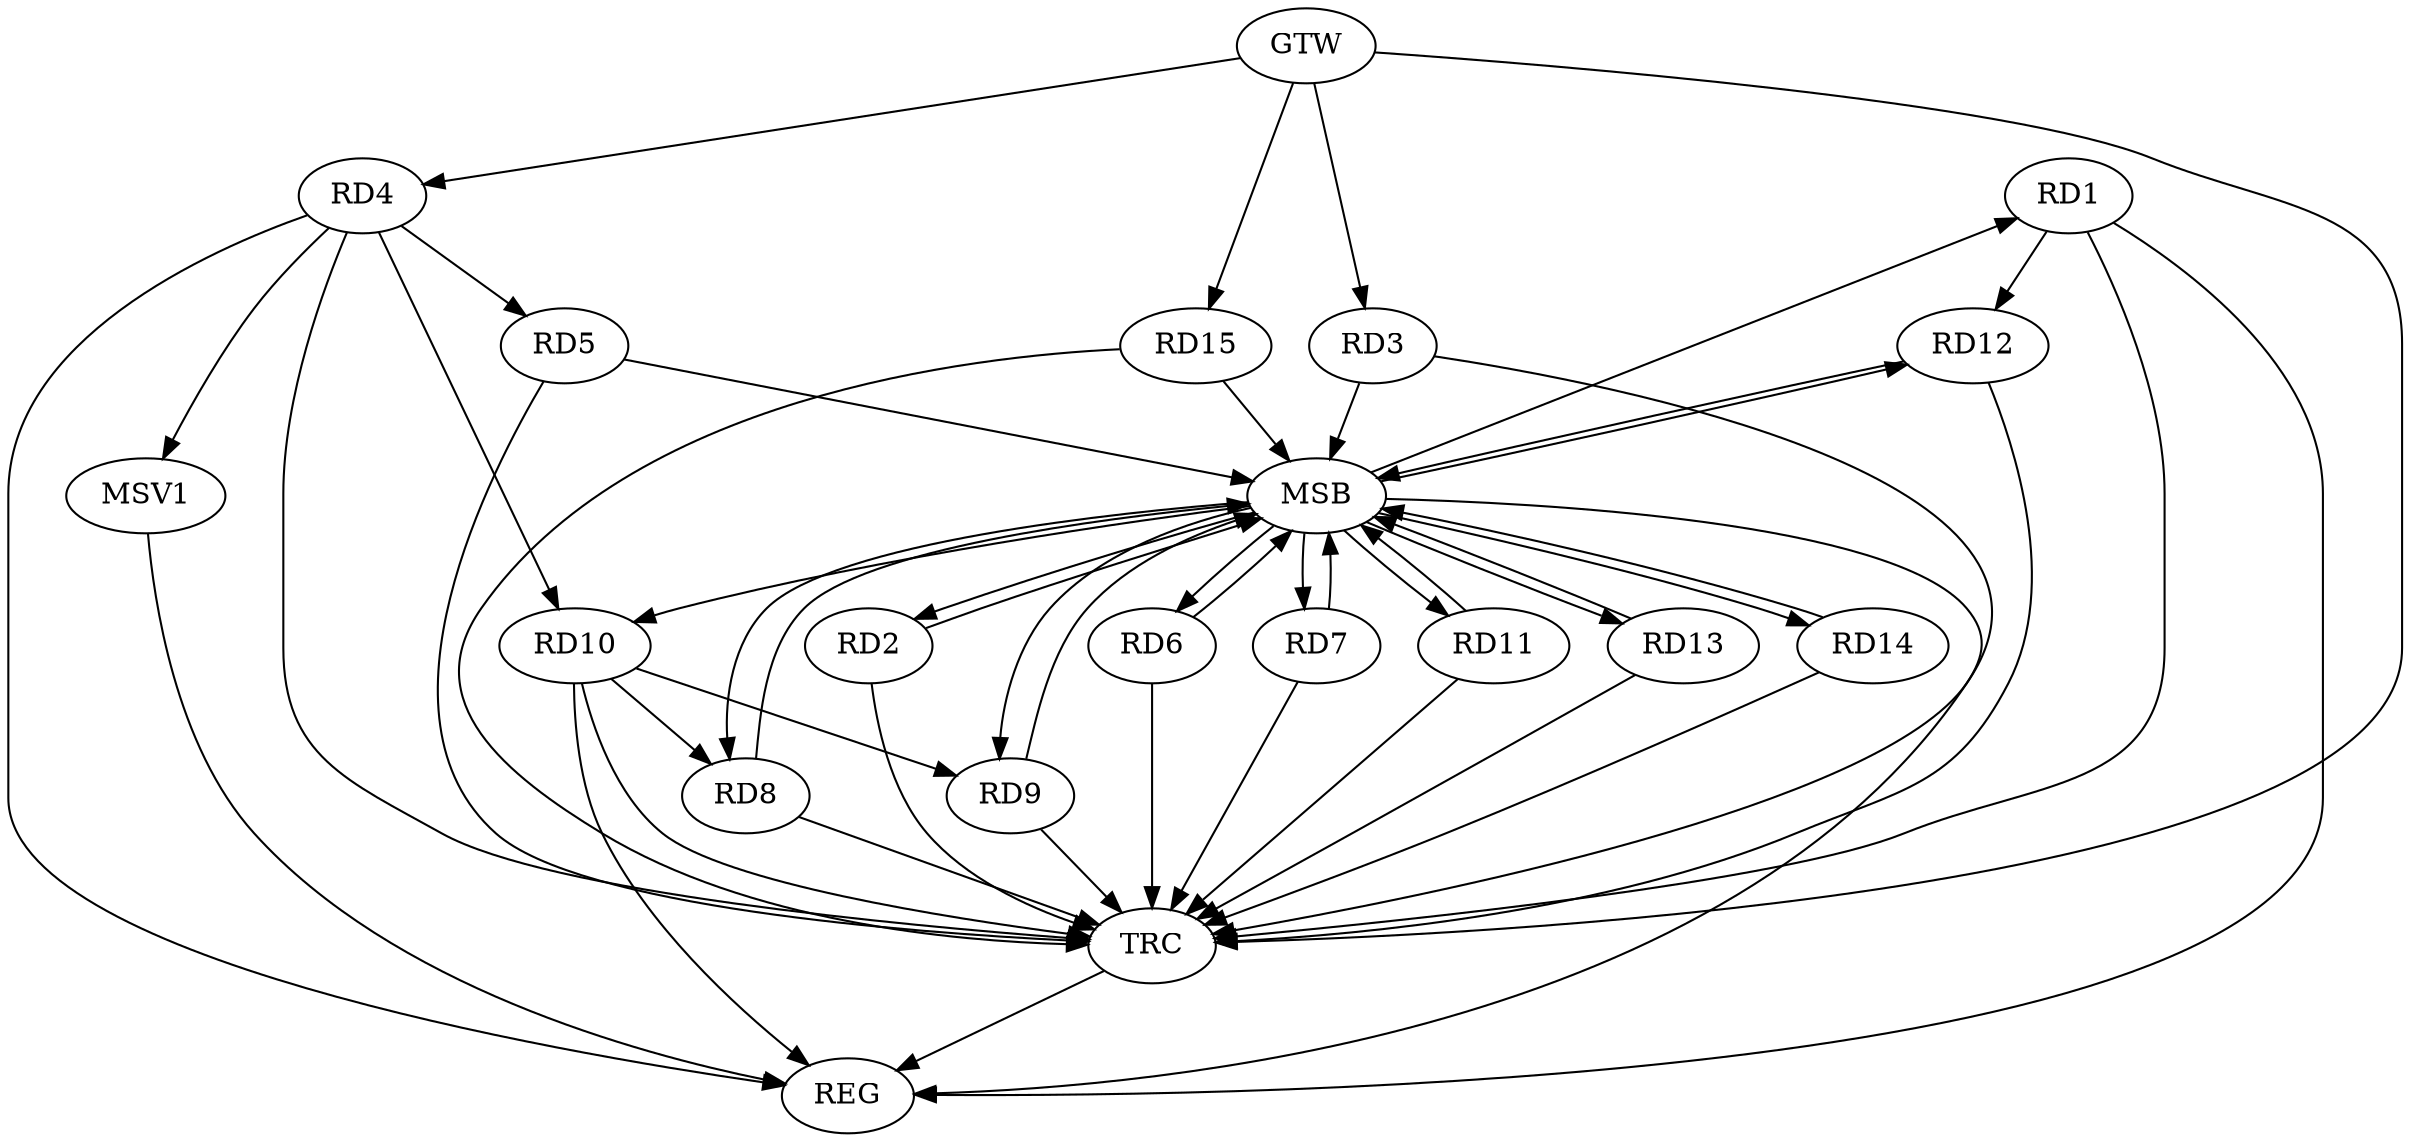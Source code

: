strict digraph G {
  RD1 [ label="RD1" ];
  RD2 [ label="RD2" ];
  RD3 [ label="RD3" ];
  RD4 [ label="RD4" ];
  RD5 [ label="RD5" ];
  RD6 [ label="RD6" ];
  RD7 [ label="RD7" ];
  RD8 [ label="RD8" ];
  RD9 [ label="RD9" ];
  RD10 [ label="RD10" ];
  RD11 [ label="RD11" ];
  RD12 [ label="RD12" ];
  RD13 [ label="RD13" ];
  RD14 [ label="RD14" ];
  RD15 [ label="RD15" ];
  GTW [ label="GTW" ];
  REG [ label="REG" ];
  MSB [ label="MSB" ];
  TRC [ label="TRC" ];
  MSV1 [ label="MSV1" ];
  RD1 -> RD12;
  RD4 -> RD5;
  RD4 -> RD10;
  RD10 -> RD8;
  RD10 -> RD9;
  GTW -> RD3;
  GTW -> RD4;
  GTW -> RD15;
  RD1 -> REG;
  RD4 -> REG;
  RD10 -> REG;
  RD2 -> MSB;
  MSB -> RD9;
  MSB -> REG;
  RD3 -> MSB;
  MSB -> RD2;
  MSB -> RD6;
  RD5 -> MSB;
  MSB -> RD7;
  RD6 -> MSB;
  MSB -> RD1;
  MSB -> RD10;
  MSB -> RD11;
  MSB -> RD14;
  RD7 -> MSB;
  RD8 -> MSB;
  MSB -> RD13;
  RD9 -> MSB;
  RD11 -> MSB;
  RD12 -> MSB;
  RD13 -> MSB;
  MSB -> RD8;
  MSB -> RD12;
  RD14 -> MSB;
  RD15 -> MSB;
  RD1 -> TRC;
  RD2 -> TRC;
  RD3 -> TRC;
  RD4 -> TRC;
  RD5 -> TRC;
  RD6 -> TRC;
  RD7 -> TRC;
  RD8 -> TRC;
  RD9 -> TRC;
  RD10 -> TRC;
  RD11 -> TRC;
  RD12 -> TRC;
  RD13 -> TRC;
  RD14 -> TRC;
  RD15 -> TRC;
  GTW -> TRC;
  TRC -> REG;
  RD4 -> MSV1;
  MSV1 -> REG;
}
